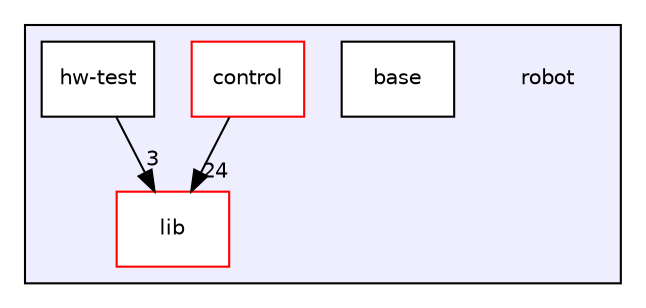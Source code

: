 digraph "/home/developer/robocup-firmware/robot" {
  compound=true
  node [ fontsize="10", fontname="Helvetica"];
  edge [ labelfontsize="10", labelfontname="Helvetica"];
  subgraph clusterdir_ecf8ca46b2885291d59feefec80b5002 {
    graph [ bgcolor="#eeeeff", pencolor="black", label="" URL="dir_ecf8ca46b2885291d59feefec80b5002.html"];
    dir_ecf8ca46b2885291d59feefec80b5002 [shape=plaintext label="robot"];
    dir_f442fa39ec1e1b74397ba101a2b5f5fb [shape=box label="base" color="black" fillcolor="white" style="filled" URL="dir_f442fa39ec1e1b74397ba101a2b5f5fb.html"];
    dir_7529ff68e4b4e38733d6d92fd59bd4e6 [shape=box label="control" color="red" fillcolor="white" style="filled" URL="dir_7529ff68e4b4e38733d6d92fd59bd4e6.html"];
    dir_49f87ed19c3d3d3ead7cbd6862345fe8 [shape=box label="hw-test" color="black" fillcolor="white" style="filled" URL="dir_49f87ed19c3d3d3ead7cbd6862345fe8.html"];
    dir_bce75092e74c8e5afefc19c24a06f395 [shape=box label="lib" color="red" fillcolor="white" style="filled" URL="dir_bce75092e74c8e5afefc19c24a06f395.html"];
  }
  dir_7529ff68e4b4e38733d6d92fd59bd4e6->dir_bce75092e74c8e5afefc19c24a06f395 [headlabel="24", labeldistance=1.5 headhref="dir_000003_000013.html"];
  dir_49f87ed19c3d3d3ead7cbd6862345fe8->dir_bce75092e74c8e5afefc19c24a06f395 [headlabel="3", labeldistance=1.5 headhref="dir_000012_000013.html"];
}

